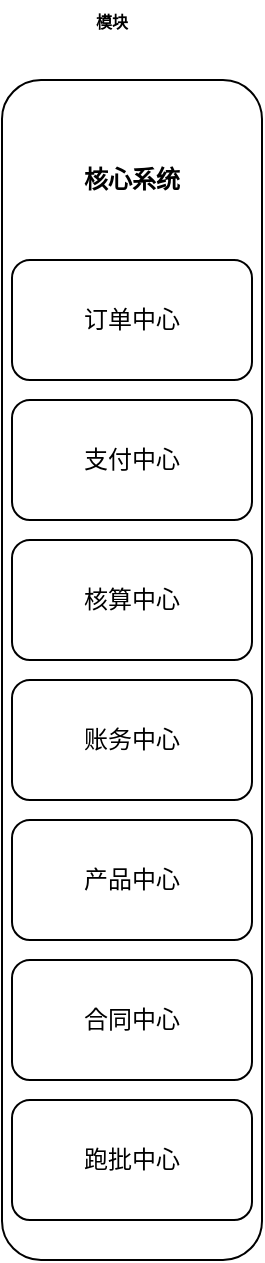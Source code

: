 <mxfile version="12.2.6" type="github" pages="1">
  <diagram id="93UM9QraI6grFH_-O8MO" name="第 1 页">
    <mxGraphModel dx="868" dy="450" grid="1" gridSize="10" guides="1" tooltips="1" connect="1" arrows="1" fold="1" page="1" pageScale="1" pageWidth="827" pageHeight="1169" math="0" shadow="0">
      <root>
        <mxCell id="0"/>
        <mxCell id="1" parent="0"/>
        <mxCell id="i2Cnn-BPijUrhdFYm8es-1" value="" style="rounded=1;whiteSpace=wrap;html=1;" vertex="1" parent="1">
          <mxGeometry x="390" y="60" width="130" height="590" as="geometry"/>
        </mxCell>
        <mxCell id="i2Cnn-BPijUrhdFYm8es-2" value="订单中心" style="rounded=1;whiteSpace=wrap;html=1;" vertex="1" parent="1">
          <mxGeometry x="395" y="150" width="120" height="60" as="geometry"/>
        </mxCell>
        <mxCell id="i2Cnn-BPijUrhdFYm8es-3" value="&lt;b&gt;核心系统&lt;/b&gt;" style="rounded=1;whiteSpace=wrap;html=1;strokeColor=none;" vertex="1" parent="1">
          <mxGeometry x="395" y="80" width="120" height="60" as="geometry"/>
        </mxCell>
        <mxCell id="i2Cnn-BPijUrhdFYm8es-4" value="支付中心" style="rounded=1;whiteSpace=wrap;html=1;" vertex="1" parent="1">
          <mxGeometry x="395" y="220" width="120" height="60" as="geometry"/>
        </mxCell>
        <mxCell id="i2Cnn-BPijUrhdFYm8es-5" value="核算中心" style="rounded=1;whiteSpace=wrap;html=1;" vertex="1" parent="1">
          <mxGeometry x="395" y="290" width="120" height="60" as="geometry"/>
        </mxCell>
        <mxCell id="i2Cnn-BPijUrhdFYm8es-6" value="账务中心" style="rounded=1;whiteSpace=wrap;html=1;" vertex="1" parent="1">
          <mxGeometry x="395" y="360" width="120" height="60" as="geometry"/>
        </mxCell>
        <mxCell id="i2Cnn-BPijUrhdFYm8es-7" value="产品中心" style="rounded=1;whiteSpace=wrap;html=1;" vertex="1" parent="1">
          <mxGeometry x="395" y="430" width="120" height="60" as="geometry"/>
        </mxCell>
        <mxCell id="i2Cnn-BPijUrhdFYm8es-8" value="合同中心" style="rounded=1;whiteSpace=wrap;html=1;" vertex="1" parent="1">
          <mxGeometry x="395" y="500" width="120" height="60" as="geometry"/>
        </mxCell>
        <mxCell id="i2Cnn-BPijUrhdFYm8es-9" value="&lt;b&gt;&lt;font style=&quot;font-size: 8px&quot;&gt;模块&lt;/font&gt;&lt;/b&gt;" style="text;html=1;resizable=0;points=[];autosize=1;align=left;verticalAlign=top;spacingTop=-4;" vertex="1" parent="1">
          <mxGeometry x="435" y="20" width="40" height="20" as="geometry"/>
        </mxCell>
        <mxCell id="i2Cnn-BPijUrhdFYm8es-21" value="跑批中心" style="rounded=1;whiteSpace=wrap;html=1;" vertex="1" parent="1">
          <mxGeometry x="395" y="570" width="120" height="60" as="geometry"/>
        </mxCell>
      </root>
    </mxGraphModel>
  </diagram>
</mxfile>
